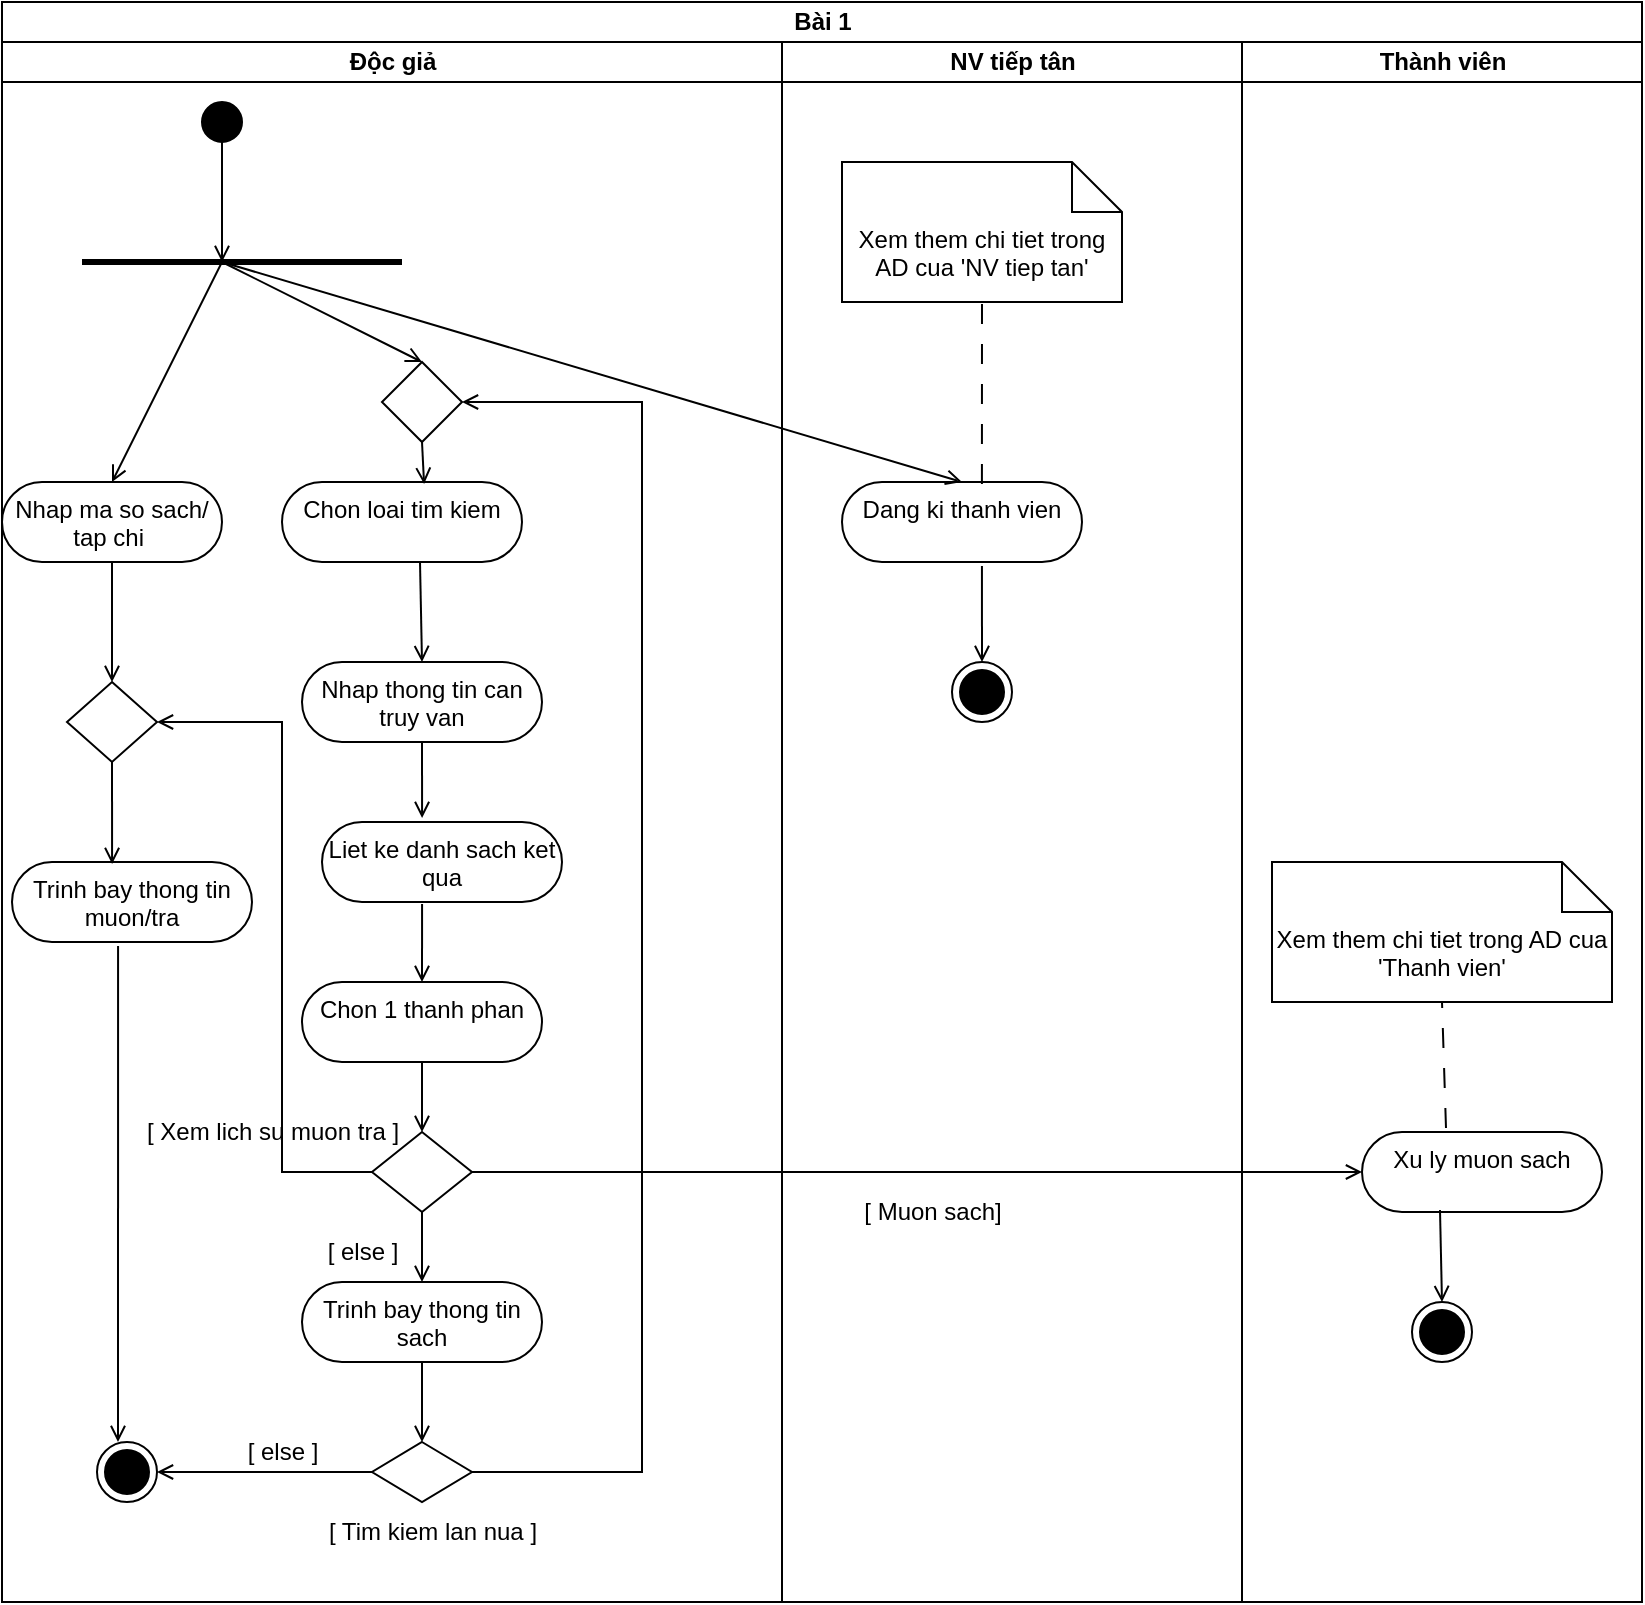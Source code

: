 <mxfile version="28.2.3">
  <diagram name="Page-1" id="NsuGdaQPpmigLW5I2gNt">
    <mxGraphModel dx="864" dy="482" grid="1" gridSize="10" guides="1" tooltips="1" connect="1" arrows="1" fold="1" page="1" pageScale="1" pageWidth="850" pageHeight="1100" math="0" shadow="0">
      <root>
        <mxCell id="0" />
        <mxCell id="1" parent="0" />
        <mxCell id="-qfLBwfiambPcsDSt4Ml-1" value="Bài 1" style="swimlane;childLayout=stackLayout;resizeParent=1;resizeParentMax=0;startSize=20;html=1;" vertex="1" parent="1">
          <mxGeometry x="360" y="150" width="820" height="800" as="geometry" />
        </mxCell>
        <mxCell id="-qfLBwfiambPcsDSt4Ml-2" value="Độc giả" style="swimlane;startSize=20;html=1;" vertex="1" parent="-qfLBwfiambPcsDSt4Ml-1">
          <mxGeometry y="20" width="390" height="780" as="geometry" />
        </mxCell>
        <mxCell id="-qfLBwfiambPcsDSt4Ml-3" value="" style="ellipse;fillColor=strokeColor;html=1;" vertex="1" parent="-qfLBwfiambPcsDSt4Ml-2">
          <mxGeometry x="100" y="30" width="20" height="20" as="geometry" />
        </mxCell>
        <mxCell id="-qfLBwfiambPcsDSt4Ml-4" value="Nhap ma so sach/ tap chi&amp;nbsp;" style="html=1;align=center;verticalAlign=top;rounded=1;absoluteArcSize=1;arcSize=110;dashed=0;whiteSpace=wrap;" vertex="1" parent="-qfLBwfiambPcsDSt4Ml-2">
          <mxGeometry y="220" width="110" height="40" as="geometry" />
        </mxCell>
        <mxCell id="-qfLBwfiambPcsDSt4Ml-5" value="Chon loai tim kiem" style="html=1;align=center;verticalAlign=top;rounded=1;absoluteArcSize=1;arcSize=120;dashed=0;whiteSpace=wrap;" vertex="1" parent="-qfLBwfiambPcsDSt4Ml-2">
          <mxGeometry x="140" y="220" width="120" height="40" as="geometry" />
        </mxCell>
        <mxCell id="-qfLBwfiambPcsDSt4Ml-6" value="" style="rhombus;whiteSpace=wrap;html=1;" vertex="1" parent="-qfLBwfiambPcsDSt4Ml-2">
          <mxGeometry x="190" y="160" width="40" height="40" as="geometry" />
        </mxCell>
        <mxCell id="-qfLBwfiambPcsDSt4Ml-7" value="Nhap thong tin can truy van" style="html=1;align=center;verticalAlign=top;rounded=1;absoluteArcSize=1;arcSize=120;dashed=0;whiteSpace=wrap;" vertex="1" parent="-qfLBwfiambPcsDSt4Ml-2">
          <mxGeometry x="150" y="310" width="120" height="40" as="geometry" />
        </mxCell>
        <mxCell id="-qfLBwfiambPcsDSt4Ml-8" value="Liet ke danh sach ket qua" style="html=1;align=center;verticalAlign=top;rounded=1;absoluteArcSize=1;arcSize=120;dashed=0;whiteSpace=wrap;" vertex="1" parent="-qfLBwfiambPcsDSt4Ml-2">
          <mxGeometry x="160" y="390" width="120" height="40" as="geometry" />
        </mxCell>
        <mxCell id="-qfLBwfiambPcsDSt4Ml-9" value="Chon 1 thanh phan" style="html=1;align=center;verticalAlign=top;rounded=1;absoluteArcSize=1;arcSize=120;dashed=0;whiteSpace=wrap;" vertex="1" parent="-qfLBwfiambPcsDSt4Ml-2">
          <mxGeometry x="150" y="470" width="120" height="40" as="geometry" />
        </mxCell>
        <mxCell id="-qfLBwfiambPcsDSt4Ml-10" value="" style="rhombus;whiteSpace=wrap;html=1;" vertex="1" parent="-qfLBwfiambPcsDSt4Ml-2">
          <mxGeometry x="185" y="545" width="50" height="40" as="geometry" />
        </mxCell>
        <mxCell id="-qfLBwfiambPcsDSt4Ml-11" value="Trinh bay thong tin sach" style="html=1;align=center;verticalAlign=top;rounded=1;absoluteArcSize=1;arcSize=120;dashed=0;whiteSpace=wrap;" vertex="1" parent="-qfLBwfiambPcsDSt4Ml-2">
          <mxGeometry x="150" y="620" width="120" height="40" as="geometry" />
        </mxCell>
        <mxCell id="-qfLBwfiambPcsDSt4Ml-12" value="" style="rhombus;whiteSpace=wrap;html=1;" vertex="1" parent="-qfLBwfiambPcsDSt4Ml-2">
          <mxGeometry x="32.5" y="320" width="45" height="40" as="geometry" />
        </mxCell>
        <mxCell id="-qfLBwfiambPcsDSt4Ml-13" value="Trinh bay thong tin muon/tra" style="html=1;align=center;verticalAlign=top;rounded=1;absoluteArcSize=1;arcSize=120;dashed=0;whiteSpace=wrap;" vertex="1" parent="-qfLBwfiambPcsDSt4Ml-2">
          <mxGeometry x="5" y="410" width="120" height="40" as="geometry" />
        </mxCell>
        <mxCell id="-qfLBwfiambPcsDSt4Ml-14" value="" style="ellipse;html=1;shape=endState;fillColor=strokeColor;" vertex="1" parent="-qfLBwfiambPcsDSt4Ml-2">
          <mxGeometry x="47.5" y="700" width="30" height="30" as="geometry" />
        </mxCell>
        <mxCell id="-qfLBwfiambPcsDSt4Ml-15" value="" style="rhombus;whiteSpace=wrap;html=1;" vertex="1" parent="-qfLBwfiambPcsDSt4Ml-2">
          <mxGeometry x="185" y="700" width="50" height="30" as="geometry" />
        </mxCell>
        <mxCell id="-qfLBwfiambPcsDSt4Ml-16" value="" style="endArrow=open;html=1;rounded=0;align=center;verticalAlign=top;endFill=0;labelBackgroundColor=none;endSize=6;entryX=0.5;entryY=0;entryDx=0;entryDy=0;" edge="1" parent="-qfLBwfiambPcsDSt4Ml-2" target="-qfLBwfiambPcsDSt4Ml-6">
          <mxGeometry relative="1" as="geometry">
            <mxPoint x="110" y="110" as="sourcePoint" />
            <mxPoint x="149" y="185" as="targetPoint" />
          </mxGeometry>
        </mxCell>
        <mxCell id="-qfLBwfiambPcsDSt4Ml-17" value="" style="endArrow=open;html=1;rounded=0;align=center;verticalAlign=top;endFill=0;labelBackgroundColor=none;endSize=6;exitX=0.5;exitY=1;exitDx=0;exitDy=0;entryX=0.592;entryY=0.025;entryDx=0;entryDy=0;entryPerimeter=0;" edge="1" parent="-qfLBwfiambPcsDSt4Ml-2" source="-qfLBwfiambPcsDSt4Ml-6" target="-qfLBwfiambPcsDSt4Ml-5">
          <mxGeometry relative="1" as="geometry">
            <mxPoint x="200" y="190" as="sourcePoint" />
            <mxPoint x="200" y="220" as="targetPoint" />
          </mxGeometry>
        </mxCell>
        <mxCell id="-qfLBwfiambPcsDSt4Ml-18" value="" style="endArrow=none;startArrow=none;endFill=0;startFill=0;endSize=8;html=1;verticalAlign=bottom;labelBackgroundColor=none;strokeWidth=3;rounded=0;" edge="1" parent="-qfLBwfiambPcsDSt4Ml-2">
          <mxGeometry width="160" relative="1" as="geometry">
            <mxPoint x="40" y="110" as="sourcePoint" />
            <mxPoint x="200" y="110" as="targetPoint" />
          </mxGeometry>
        </mxCell>
        <mxCell id="-qfLBwfiambPcsDSt4Ml-19" value="" style="endArrow=open;html=1;rounded=0;align=center;verticalAlign=top;endFill=0;labelBackgroundColor=none;endSize=6;entryX=0.5;entryY=0;entryDx=0;entryDy=0;" edge="1" parent="-qfLBwfiambPcsDSt4Ml-2" target="-qfLBwfiambPcsDSt4Ml-7">
          <mxGeometry relative="1" as="geometry">
            <mxPoint x="209" y="260" as="sourcePoint" />
            <mxPoint x="209" y="310" as="targetPoint" />
          </mxGeometry>
        </mxCell>
        <mxCell id="-qfLBwfiambPcsDSt4Ml-20" value="" style="endArrow=open;html=1;rounded=0;align=center;verticalAlign=top;endFill=0;labelBackgroundColor=none;endSize=6;entryX=0.417;entryY=-0.05;entryDx=0;entryDy=0;exitX=0.5;exitY=1;exitDx=0;exitDy=0;entryPerimeter=0;" edge="1" parent="-qfLBwfiambPcsDSt4Ml-2" source="-qfLBwfiambPcsDSt4Ml-7" target="-qfLBwfiambPcsDSt4Ml-8">
          <mxGeometry relative="1" as="geometry">
            <mxPoint x="209.5" y="360" as="sourcePoint" />
            <mxPoint x="210.5" y="410" as="targetPoint" />
          </mxGeometry>
        </mxCell>
        <mxCell id="-qfLBwfiambPcsDSt4Ml-21" value="" style="endArrow=open;html=1;rounded=0;align=center;verticalAlign=top;endFill=0;labelBackgroundColor=none;endSize=6;entryX=0.5;entryY=0;entryDx=0;entryDy=0;exitX=0.417;exitY=1.025;exitDx=0;exitDy=0;exitPerimeter=0;" edge="1" parent="-qfLBwfiambPcsDSt4Ml-2" source="-qfLBwfiambPcsDSt4Ml-8" target="-qfLBwfiambPcsDSt4Ml-9">
          <mxGeometry relative="1" as="geometry">
            <mxPoint x="200" y="360" as="sourcePoint" />
            <mxPoint x="200" y="398" as="targetPoint" />
          </mxGeometry>
        </mxCell>
        <mxCell id="-qfLBwfiambPcsDSt4Ml-22" value="" style="endArrow=open;html=1;rounded=0;align=center;verticalAlign=top;endFill=0;labelBackgroundColor=none;endSize=6;entryX=0.5;entryY=0;entryDx=0;entryDy=0;exitX=0.5;exitY=1;exitDx=0;exitDy=0;" edge="1" parent="-qfLBwfiambPcsDSt4Ml-2" source="-qfLBwfiambPcsDSt4Ml-9" target="-qfLBwfiambPcsDSt4Ml-10">
          <mxGeometry relative="1" as="geometry">
            <mxPoint x="200" y="440" as="sourcePoint" />
            <mxPoint x="200" y="479" as="targetPoint" />
          </mxGeometry>
        </mxCell>
        <mxCell id="-qfLBwfiambPcsDSt4Ml-23" value="" style="endArrow=open;html=1;rounded=0;align=center;verticalAlign=top;endFill=0;labelBackgroundColor=none;endSize=6;entryX=0.5;entryY=0;entryDx=0;entryDy=0;exitX=0.5;exitY=1;exitDx=0;exitDy=0;" edge="1" parent="-qfLBwfiambPcsDSt4Ml-2" source="-qfLBwfiambPcsDSt4Ml-10" target="-qfLBwfiambPcsDSt4Ml-11">
          <mxGeometry relative="1" as="geometry">
            <mxPoint x="210" y="520" as="sourcePoint" />
            <mxPoint x="210" y="555" as="targetPoint" />
          </mxGeometry>
        </mxCell>
        <mxCell id="-qfLBwfiambPcsDSt4Ml-24" value="" style="endArrow=open;html=1;rounded=0;align=center;verticalAlign=top;endFill=0;labelBackgroundColor=none;endSize=6;entryX=0.5;entryY=0;entryDx=0;entryDy=0;exitX=0.5;exitY=1;exitDx=0;exitDy=0;" edge="1" parent="-qfLBwfiambPcsDSt4Ml-2" source="-qfLBwfiambPcsDSt4Ml-11" target="-qfLBwfiambPcsDSt4Ml-15">
          <mxGeometry relative="1" as="geometry">
            <mxPoint x="200" y="600" as="sourcePoint" />
            <mxPoint x="200" y="635" as="targetPoint" />
          </mxGeometry>
        </mxCell>
        <mxCell id="-qfLBwfiambPcsDSt4Ml-25" value="" style="endArrow=open;html=1;rounded=0;align=center;verticalAlign=top;endFill=0;labelBackgroundColor=none;endSize=6;exitX=0;exitY=0.5;exitDx=0;exitDy=0;entryX=1;entryY=0.5;entryDx=0;entryDy=0;" edge="1" parent="-qfLBwfiambPcsDSt4Ml-2" source="-qfLBwfiambPcsDSt4Ml-15" target="-qfLBwfiambPcsDSt4Ml-14">
          <mxGeometry relative="1" as="geometry">
            <mxPoint x="110" y="710" as="sourcePoint" />
            <mxPoint x="70" y="705" as="targetPoint" />
          </mxGeometry>
        </mxCell>
        <mxCell id="-qfLBwfiambPcsDSt4Ml-26" value="" style="endArrow=open;html=1;rounded=0;align=center;verticalAlign=top;endFill=0;labelBackgroundColor=none;endSize=6;exitX=1;exitY=0.5;exitDx=0;exitDy=0;entryX=1;entryY=0.5;entryDx=0;entryDy=0;" edge="1" parent="-qfLBwfiambPcsDSt4Ml-2" source="-qfLBwfiambPcsDSt4Ml-15" target="-qfLBwfiambPcsDSt4Ml-6">
          <mxGeometry relative="1" as="geometry">
            <mxPoint x="235" y="700" as="sourcePoint" />
            <mxPoint x="340" y="320" as="targetPoint" />
            <Array as="points">
              <mxPoint x="320" y="715" />
              <mxPoint x="320" y="180" />
            </Array>
          </mxGeometry>
        </mxCell>
        <mxCell id="-qfLBwfiambPcsDSt4Ml-27" value="" style="endArrow=open;html=1;rounded=0;align=center;verticalAlign=top;endFill=0;labelBackgroundColor=none;endSize=6;exitX=0.442;exitY=1.05;exitDx=0;exitDy=0;exitPerimeter=0;" edge="1" parent="-qfLBwfiambPcsDSt4Ml-2" source="-qfLBwfiambPcsDSt4Ml-13">
          <mxGeometry relative="1" as="geometry">
            <mxPoint x="80" y="450" as="sourcePoint" />
            <mxPoint x="58" y="700" as="targetPoint" />
          </mxGeometry>
        </mxCell>
        <mxCell id="-qfLBwfiambPcsDSt4Ml-28" value="" style="endArrow=open;html=1;rounded=0;align=center;verticalAlign=top;endFill=0;labelBackgroundColor=none;endSize=6;entryX=0.5;entryY=0;entryDx=0;entryDy=0;exitX=0.5;exitY=1;exitDx=0;exitDy=0;" edge="1" parent="-qfLBwfiambPcsDSt4Ml-2" source="-qfLBwfiambPcsDSt4Ml-4" target="-qfLBwfiambPcsDSt4Ml-12">
          <mxGeometry relative="1" as="geometry">
            <mxPoint x="210" y="270" as="sourcePoint" />
            <mxPoint x="211" y="320" as="targetPoint" />
          </mxGeometry>
        </mxCell>
        <mxCell id="-qfLBwfiambPcsDSt4Ml-29" value="" style="endArrow=open;html=1;rounded=0;align=center;verticalAlign=top;endFill=0;labelBackgroundColor=none;endSize=6;entryX=0.417;entryY=0.025;entryDx=0;entryDy=0;exitX=0.5;exitY=1;exitDx=0;exitDy=0;entryPerimeter=0;" edge="1" parent="-qfLBwfiambPcsDSt4Ml-2" source="-qfLBwfiambPcsDSt4Ml-12" target="-qfLBwfiambPcsDSt4Ml-13">
          <mxGeometry relative="1" as="geometry">
            <mxPoint x="200" y="280" as="sourcePoint" />
            <mxPoint x="201" y="330" as="targetPoint" />
          </mxGeometry>
        </mxCell>
        <mxCell id="-qfLBwfiambPcsDSt4Ml-30" value="" style="endArrow=open;html=1;rounded=0;align=center;verticalAlign=top;endFill=0;labelBackgroundColor=none;endSize=6;entryX=1;entryY=0.5;entryDx=0;entryDy=0;exitX=0;exitY=0.5;exitDx=0;exitDy=0;" edge="1" parent="-qfLBwfiambPcsDSt4Ml-2" source="-qfLBwfiambPcsDSt4Ml-10" target="-qfLBwfiambPcsDSt4Ml-12">
          <mxGeometry relative="1" as="geometry">
            <mxPoint x="200" y="590" as="sourcePoint" />
            <mxPoint x="200" y="625" as="targetPoint" />
            <Array as="points">
              <mxPoint x="140" y="565" />
              <mxPoint x="140" y="340" />
            </Array>
          </mxGeometry>
        </mxCell>
        <mxCell id="-qfLBwfiambPcsDSt4Ml-31" value="[ Xem lich su muon tra ]" style="text;html=1;align=center;verticalAlign=middle;resizable=0;points=[];autosize=1;strokeColor=none;fillColor=none;" vertex="1" parent="-qfLBwfiambPcsDSt4Ml-2">
          <mxGeometry x="60" y="530" width="150" height="30" as="geometry" />
        </mxCell>
        <mxCell id="-qfLBwfiambPcsDSt4Ml-32" value="[ else ]" style="text;html=1;align=center;verticalAlign=middle;resizable=0;points=[];autosize=1;strokeColor=none;fillColor=none;" vertex="1" parent="-qfLBwfiambPcsDSt4Ml-2">
          <mxGeometry x="150" y="590" width="60" height="30" as="geometry" />
        </mxCell>
        <mxCell id="-qfLBwfiambPcsDSt4Ml-33" value="[ else ]" style="text;html=1;align=center;verticalAlign=middle;resizable=0;points=[];autosize=1;strokeColor=none;fillColor=none;" vertex="1" parent="-qfLBwfiambPcsDSt4Ml-2">
          <mxGeometry x="110" y="690" width="60" height="30" as="geometry" />
        </mxCell>
        <mxCell id="-qfLBwfiambPcsDSt4Ml-34" value="[ Tim kiem lan nua ]" style="text;html=1;align=center;verticalAlign=middle;resizable=0;points=[];autosize=1;strokeColor=none;fillColor=none;" vertex="1" parent="-qfLBwfiambPcsDSt4Ml-2">
          <mxGeometry x="150" y="730" width="130" height="30" as="geometry" />
        </mxCell>
        <mxCell id="-qfLBwfiambPcsDSt4Ml-35" value="" style="endArrow=open;html=1;rounded=0;align=center;verticalAlign=top;endFill=0;labelBackgroundColor=none;endSize=6;entryX=0;entryY=0.5;entryDx=0;entryDy=0;exitX=1;exitY=0.5;exitDx=0;exitDy=0;" edge="1" parent="-qfLBwfiambPcsDSt4Ml-1" source="-qfLBwfiambPcsDSt4Ml-10" target="-qfLBwfiambPcsDSt4Ml-45">
          <mxGeometry relative="1" as="geometry">
            <mxPoint x="200" y="680" as="sourcePoint" />
            <mxPoint x="200" y="720" as="targetPoint" />
          </mxGeometry>
        </mxCell>
        <mxCell id="-qfLBwfiambPcsDSt4Ml-36" value="NV tiếp tân" style="swimlane;startSize=20;html=1;" vertex="1" parent="-qfLBwfiambPcsDSt4Ml-1">
          <mxGeometry x="390" y="20" width="230" height="780" as="geometry" />
        </mxCell>
        <mxCell id="-qfLBwfiambPcsDSt4Ml-37" value="Xem them chi tiet trong AD cua &#39;NV tiep tan&#39;" style="shape=note2;boundedLbl=1;whiteSpace=wrap;html=1;size=25;verticalAlign=top;align=center;" vertex="1" parent="-qfLBwfiambPcsDSt4Ml-36">
          <mxGeometry x="30" y="60" width="140" height="70" as="geometry" />
        </mxCell>
        <mxCell id="-qfLBwfiambPcsDSt4Ml-38" value="Dang ki thanh vien" style="html=1;align=center;verticalAlign=top;rounded=1;absoluteArcSize=1;arcSize=120;dashed=0;whiteSpace=wrap;" vertex="1" parent="-qfLBwfiambPcsDSt4Ml-36">
          <mxGeometry x="30" y="220" width="120" height="40" as="geometry" />
        </mxCell>
        <mxCell id="-qfLBwfiambPcsDSt4Ml-39" value="" style="ellipse;html=1;shape=endState;fillColor=strokeColor;" vertex="1" parent="-qfLBwfiambPcsDSt4Ml-36">
          <mxGeometry x="85" y="310" width="30" height="30" as="geometry" />
        </mxCell>
        <mxCell id="-qfLBwfiambPcsDSt4Ml-40" value="[ Muon sach]" style="text;html=1;align=center;verticalAlign=middle;resizable=0;points=[];autosize=1;strokeColor=none;fillColor=none;" vertex="1" parent="-qfLBwfiambPcsDSt4Ml-36">
          <mxGeometry x="30" y="570" width="90" height="30" as="geometry" />
        </mxCell>
        <mxCell id="-qfLBwfiambPcsDSt4Ml-41" value="" style="endArrow=none;startArrow=none;endFill=0;startFill=0;endSize=8;html=1;verticalAlign=bottom;dashed=1;labelBackgroundColor=none;dashPattern=10 10;rounded=0;entryX=0.5;entryY=1;entryDx=0;entryDy=0;entryPerimeter=0;exitX=0.583;exitY=0.025;exitDx=0;exitDy=0;exitPerimeter=0;" edge="1" parent="-qfLBwfiambPcsDSt4Ml-36" source="-qfLBwfiambPcsDSt4Ml-38" target="-qfLBwfiambPcsDSt4Ml-37">
          <mxGeometry width="160" relative="1" as="geometry">
            <mxPoint x="332" y="563" as="sourcePoint" />
            <mxPoint x="330" y="500" as="targetPoint" />
          </mxGeometry>
        </mxCell>
        <mxCell id="-qfLBwfiambPcsDSt4Ml-42" value="" style="endArrow=open;html=1;rounded=0;align=center;verticalAlign=top;endFill=0;labelBackgroundColor=none;endSize=6;entryX=0.5;entryY=0;entryDx=0;entryDy=0;exitX=0.583;exitY=1.05;exitDx=0;exitDy=0;exitPerimeter=0;" edge="1" parent="-qfLBwfiambPcsDSt4Ml-36" source="-qfLBwfiambPcsDSt4Ml-38" target="-qfLBwfiambPcsDSt4Ml-39">
          <mxGeometry relative="1" as="geometry">
            <mxPoint x="-190" y="280" as="sourcePoint" />
            <mxPoint x="-189" y="330" as="targetPoint" />
          </mxGeometry>
        </mxCell>
        <mxCell id="-qfLBwfiambPcsDSt4Ml-43" value="Thành viên" style="swimlane;startSize=20;html=1;" vertex="1" parent="-qfLBwfiambPcsDSt4Ml-1">
          <mxGeometry x="620" y="20" width="200" height="780" as="geometry" />
        </mxCell>
        <mxCell id="-qfLBwfiambPcsDSt4Ml-44" value="Xem them chi tiet trong AD cua &#39;Thanh vien&#39;" style="shape=note2;boundedLbl=1;whiteSpace=wrap;html=1;size=25;verticalAlign=top;align=center;" vertex="1" parent="-qfLBwfiambPcsDSt4Ml-43">
          <mxGeometry x="15" y="410" width="170" height="70" as="geometry" />
        </mxCell>
        <mxCell id="-qfLBwfiambPcsDSt4Ml-45" value="Xu ly muon sach" style="html=1;align=center;verticalAlign=top;rounded=1;absoluteArcSize=1;arcSize=120;dashed=0;whiteSpace=wrap;" vertex="1" parent="-qfLBwfiambPcsDSt4Ml-43">
          <mxGeometry x="60" y="545" width="120" height="40" as="geometry" />
        </mxCell>
        <mxCell id="-qfLBwfiambPcsDSt4Ml-46" value="" style="ellipse;html=1;shape=endState;fillColor=strokeColor;" vertex="1" parent="-qfLBwfiambPcsDSt4Ml-43">
          <mxGeometry x="85" y="630" width="30" height="30" as="geometry" />
        </mxCell>
        <mxCell id="-qfLBwfiambPcsDSt4Ml-47" value="" style="endArrow=none;startArrow=none;endFill=0;startFill=0;endSize=8;html=1;verticalAlign=bottom;dashed=1;labelBackgroundColor=none;dashPattern=10 10;rounded=0;entryX=0.5;entryY=1;entryDx=0;entryDy=0;entryPerimeter=0;exitX=0.35;exitY=-0.05;exitDx=0;exitDy=0;exitPerimeter=0;" edge="1" parent="-qfLBwfiambPcsDSt4Ml-43" source="-qfLBwfiambPcsDSt4Ml-45" target="-qfLBwfiambPcsDSt4Ml-44">
          <mxGeometry width="160" relative="1" as="geometry">
            <mxPoint x="-280" y="330" as="sourcePoint" />
            <mxPoint x="-120" y="330" as="targetPoint" />
          </mxGeometry>
        </mxCell>
        <mxCell id="-qfLBwfiambPcsDSt4Ml-48" value="" style="endArrow=open;html=1;rounded=0;align=center;verticalAlign=top;endFill=0;labelBackgroundColor=none;endSize=6;entryX=0.5;entryY=0;entryDx=0;entryDy=0;exitX=0.325;exitY=0.975;exitDx=0;exitDy=0;exitPerimeter=0;" edge="1" parent="-qfLBwfiambPcsDSt4Ml-43" source="-qfLBwfiambPcsDSt4Ml-45" target="-qfLBwfiambPcsDSt4Ml-46">
          <mxGeometry relative="1" as="geometry">
            <mxPoint x="-410" y="670" as="sourcePoint" />
            <mxPoint x="-410" y="710" as="targetPoint" />
          </mxGeometry>
        </mxCell>
        <mxCell id="-qfLBwfiambPcsDSt4Ml-49" value="" style="endArrow=open;html=1;rounded=0;align=center;verticalAlign=top;endFill=0;labelBackgroundColor=none;endSize=6;exitX=0.5;exitY=1;exitDx=0;exitDy=0;" edge="1" parent="1" source="-qfLBwfiambPcsDSt4Ml-3">
          <mxGeometry relative="1" as="geometry">
            <mxPoint x="700" y="382" as="sourcePoint" />
            <mxPoint x="470" y="280" as="targetPoint" />
          </mxGeometry>
        </mxCell>
        <mxCell id="-qfLBwfiambPcsDSt4Ml-50" value="" style="endArrow=open;html=1;rounded=0;align=center;verticalAlign=top;endFill=0;labelBackgroundColor=none;endSize=6;entryX=0.5;entryY=0;entryDx=0;entryDy=0;" edge="1" parent="1" target="-qfLBwfiambPcsDSt4Ml-4">
          <mxGeometry relative="1" as="geometry">
            <mxPoint x="470" y="280" as="sourcePoint" />
            <mxPoint x="660" y="310" as="targetPoint" />
          </mxGeometry>
        </mxCell>
        <mxCell id="-qfLBwfiambPcsDSt4Ml-51" value="" style="endArrow=open;html=1;rounded=0;align=center;verticalAlign=top;endFill=0;labelBackgroundColor=none;endSize=6;entryX=0.5;entryY=0;entryDx=0;entryDy=0;" edge="1" parent="1" target="-qfLBwfiambPcsDSt4Ml-38">
          <mxGeometry relative="1" as="geometry">
            <mxPoint x="470" y="280" as="sourcePoint" />
            <mxPoint x="520" y="400" as="targetPoint" />
          </mxGeometry>
        </mxCell>
      </root>
    </mxGraphModel>
  </diagram>
</mxfile>
